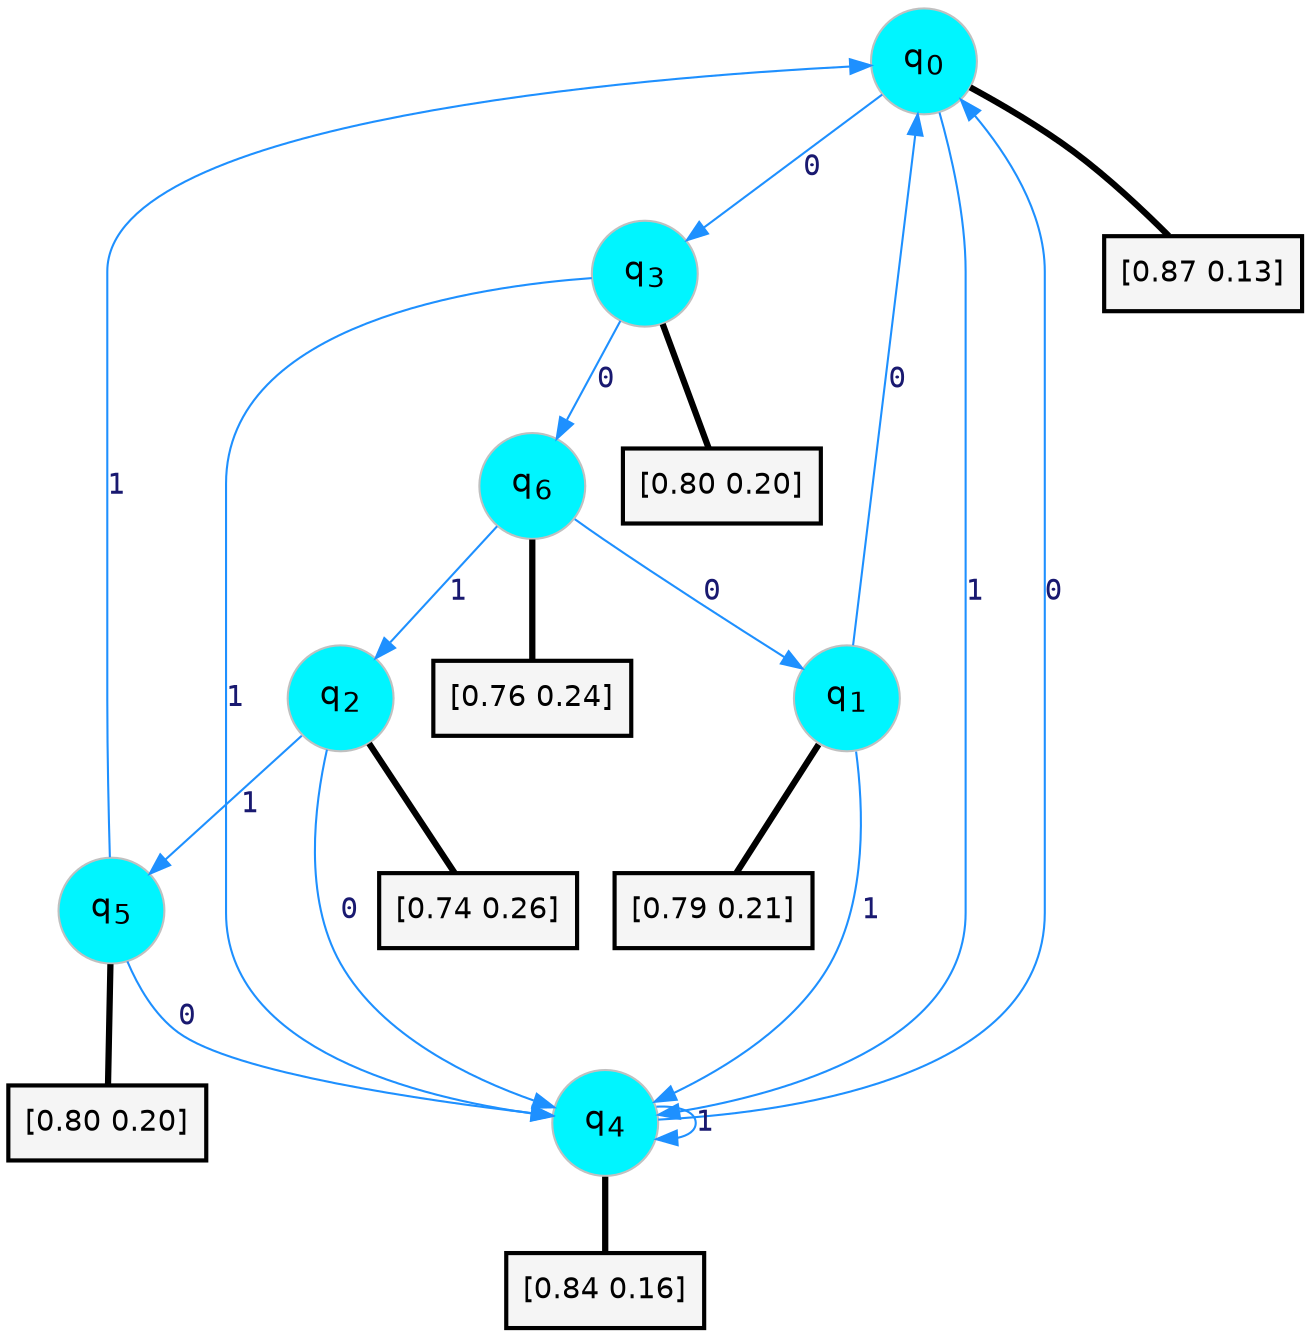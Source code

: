 digraph G {
graph [
bgcolor=transparent, dpi=300, rankdir=TD, size="40,25"];
node [
color=gray, fillcolor=turquoise1, fontcolor=black, fontname=Helvetica, fontsize=16, fontweight=bold, shape=circle, style=filled];
edge [
arrowsize=1, color=dodgerblue1, fontcolor=midnightblue, fontname=courier, fontweight=bold, penwidth=1, style=solid, weight=20];
0[label=<q<SUB>0</SUB>>];
1[label=<q<SUB>1</SUB>>];
2[label=<q<SUB>2</SUB>>];
3[label=<q<SUB>3</SUB>>];
4[label=<q<SUB>4</SUB>>];
5[label=<q<SUB>5</SUB>>];
6[label=<q<SUB>6</SUB>>];
7[label="[0.87 0.13]", shape=box,fontcolor=black, fontname=Helvetica, fontsize=14, penwidth=2, fillcolor=whitesmoke,color=black];
8[label="[0.79 0.21]", shape=box,fontcolor=black, fontname=Helvetica, fontsize=14, penwidth=2, fillcolor=whitesmoke,color=black];
9[label="[0.74 0.26]", shape=box,fontcolor=black, fontname=Helvetica, fontsize=14, penwidth=2, fillcolor=whitesmoke,color=black];
10[label="[0.80 0.20]", shape=box,fontcolor=black, fontname=Helvetica, fontsize=14, penwidth=2, fillcolor=whitesmoke,color=black];
11[label="[0.84 0.16]", shape=box,fontcolor=black, fontname=Helvetica, fontsize=14, penwidth=2, fillcolor=whitesmoke,color=black];
12[label="[0.80 0.20]", shape=box,fontcolor=black, fontname=Helvetica, fontsize=14, penwidth=2, fillcolor=whitesmoke,color=black];
13[label="[0.76 0.24]", shape=box,fontcolor=black, fontname=Helvetica, fontsize=14, penwidth=2, fillcolor=whitesmoke,color=black];
0->3 [label=0];
0->4 [label=1];
0->7 [arrowhead=none, penwidth=3,color=black];
1->0 [label=0];
1->4 [label=1];
1->8 [arrowhead=none, penwidth=3,color=black];
2->4 [label=0];
2->5 [label=1];
2->9 [arrowhead=none, penwidth=3,color=black];
3->6 [label=0];
3->4 [label=1];
3->10 [arrowhead=none, penwidth=3,color=black];
4->0 [label=0];
4->4 [label=1];
4->11 [arrowhead=none, penwidth=3,color=black];
5->4 [label=0];
5->0 [label=1];
5->12 [arrowhead=none, penwidth=3,color=black];
6->1 [label=0];
6->2 [label=1];
6->13 [arrowhead=none, penwidth=3,color=black];
}
